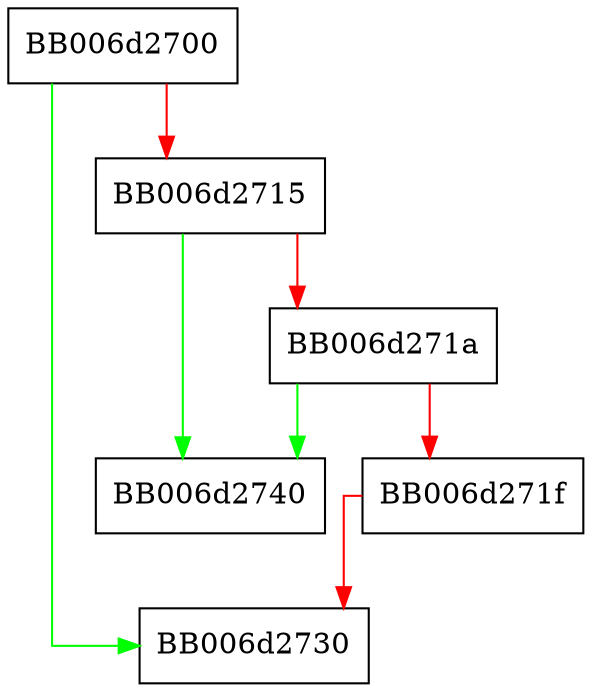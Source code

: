digraph dsa_gen_set_template {
  node [shape="box"];
  graph [splines=ortho];
  BB006d2700 -> BB006d2730 [color="green"];
  BB006d2700 -> BB006d2715 [color="red"];
  BB006d2715 -> BB006d2740 [color="green"];
  BB006d2715 -> BB006d271a [color="red"];
  BB006d271a -> BB006d2740 [color="green"];
  BB006d271a -> BB006d271f [color="red"];
  BB006d271f -> BB006d2730 [color="red"];
}